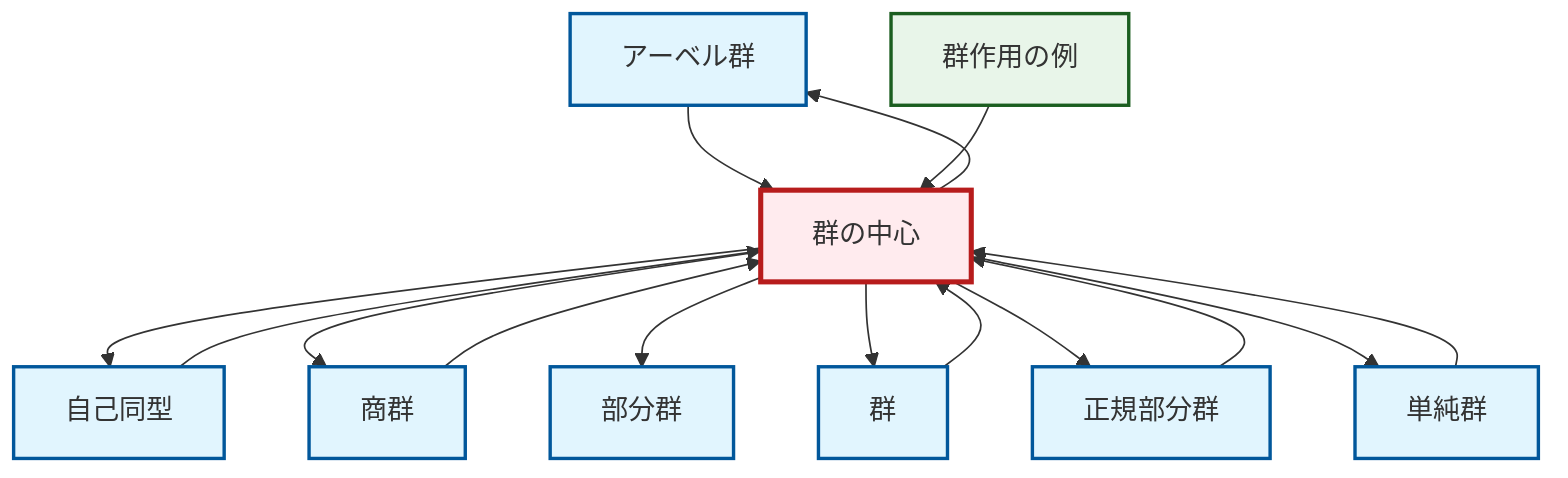 graph TD
    classDef definition fill:#e1f5fe,stroke:#01579b,stroke-width:2px
    classDef theorem fill:#f3e5f5,stroke:#4a148c,stroke-width:2px
    classDef axiom fill:#fff3e0,stroke:#e65100,stroke-width:2px
    classDef example fill:#e8f5e9,stroke:#1b5e20,stroke-width:2px
    classDef current fill:#ffebee,stroke:#b71c1c,stroke-width:3px
    def-abelian-group["アーベル群"]:::definition
    ex-group-action-examples["群作用の例"]:::example
    def-normal-subgroup["正規部分群"]:::definition
    def-simple-group["単純群"]:::definition
    def-center-of-group["群の中心"]:::definition
    def-subgroup["部分群"]:::definition
    def-automorphism["自己同型"]:::definition
    def-group["群"]:::definition
    def-quotient-group["商群"]:::definition
    def-center-of-group --> def-abelian-group
    def-center-of-group --> def-automorphism
    def-center-of-group --> def-quotient-group
    def-center-of-group --> def-subgroup
    def-center-of-group --> def-group
    def-simple-group --> def-center-of-group
    def-normal-subgroup --> def-center-of-group
    def-abelian-group --> def-center-of-group
    def-center-of-group --> def-normal-subgroup
    def-automorphism --> def-center-of-group
    def-group --> def-center-of-group
    def-quotient-group --> def-center-of-group
    ex-group-action-examples --> def-center-of-group
    def-center-of-group --> def-simple-group
    class def-center-of-group current